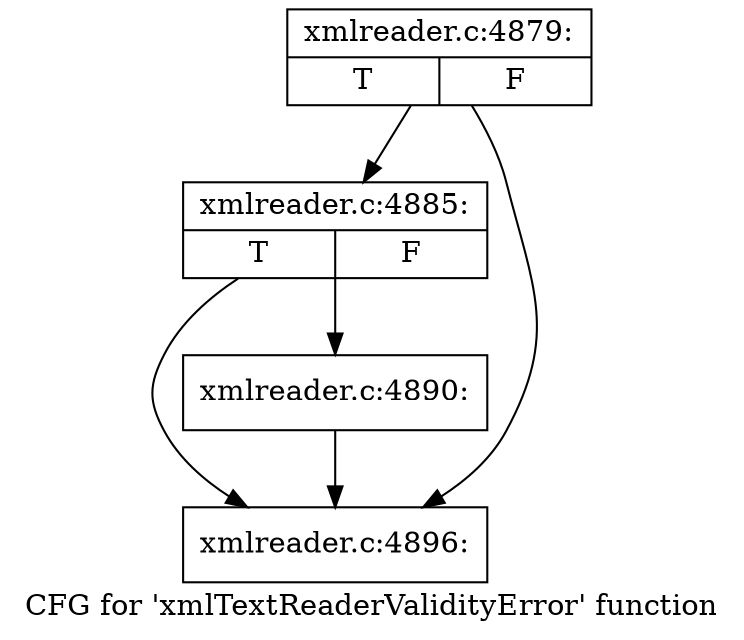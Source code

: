 digraph "CFG for 'xmlTextReaderValidityError' function" {
	label="CFG for 'xmlTextReaderValidityError' function";

	Node0x4a4ca80 [shape=record,label="{xmlreader.c:4879:|{<s0>T|<s1>F}}"];
	Node0x4a4ca80 -> Node0x4a4fc80;
	Node0x4a4ca80 -> Node0x4a4fc30;
	Node0x4a4fc80 [shape=record,label="{xmlreader.c:4885:|{<s0>T|<s1>F}}"];
	Node0x4a4fc80 -> Node0x4a4fbe0;
	Node0x4a4fc80 -> Node0x4a4fc30;
	Node0x4a4fbe0 [shape=record,label="{xmlreader.c:4890:}"];
	Node0x4a4fbe0 -> Node0x4a4fc30;
	Node0x4a4fc30 [shape=record,label="{xmlreader.c:4896:}"];
}
